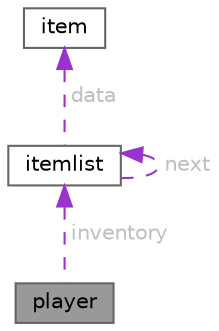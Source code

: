 digraph "player"
{
 // LATEX_PDF_SIZE
  bgcolor="transparent";
  edge [fontname=Helvetica,fontsize=10,labelfontname=Helvetica,labelfontsize=10];
  node [fontname=Helvetica,fontsize=10,shape=box,height=0.2,width=0.4];
  Node1 [id="Node000001",label="player",height=0.2,width=0.4,color="gray40", fillcolor="grey60", style="filled", fontcolor="black",tooltip=" "];
  Node2 -> Node1 [id="edge4_Node000001_Node000002",dir="back",color="darkorchid3",style="dashed",tooltip=" ",label=" inventory",fontcolor="grey" ];
  Node2 [id="Node000002",label="itemlist",height=0.2,width=0.4,color="gray40", fillcolor="white", style="filled",URL="$structitemlist.html",tooltip=" "];
  Node3 -> Node2 [id="edge5_Node000002_Node000003",dir="back",color="darkorchid3",style="dashed",tooltip=" ",label=" data",fontcolor="grey" ];
  Node3 [id="Node000003",label="item",height=0.2,width=0.4,color="gray40", fillcolor="white", style="filled",URL="$structitem.html",tooltip=" "];
  Node2 -> Node2 [id="edge6_Node000002_Node000002",dir="back",color="darkorchid3",style="dashed",tooltip=" ",label=" next",fontcolor="grey" ];
}
